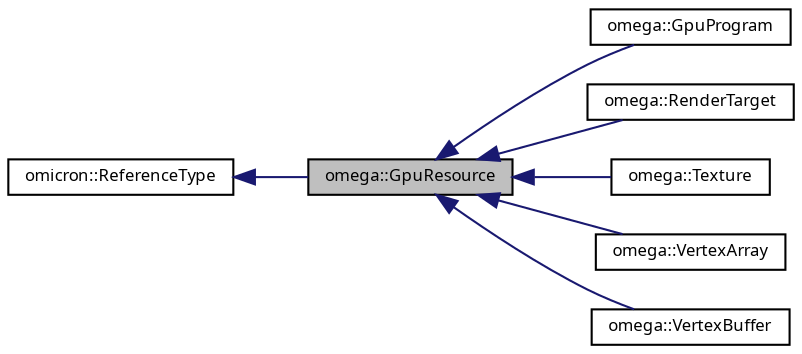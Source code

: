 digraph "omega::GpuResource"
{
  bgcolor="transparent";
  edge [fontname="FreeSans.ttf",fontsize="8",labelfontname="FreeSans.ttf",labelfontsize="8"];
  node [fontname="FreeSans.ttf",fontsize="8",shape=record];
  rankdir="LR";
  Node1 [label="omega::GpuResource",height=0.2,width=0.4,color="black", fillcolor="grey75", style="filled", fontcolor="black"];
  Node2 -> Node1 [dir="back",color="midnightblue",fontsize="8",style="solid",fontname="FreeSans.ttf"];
  Node2 [label="omicron::ReferenceType",height=0.2,width=0.4,color="black",URL="$classomicron_1_1_reference_type.html",tooltip="Implements a base class for reference-counted types. "];
  Node1 -> Node3 [dir="back",color="midnightblue",fontsize="8",style="solid",fontname="FreeSans.ttf"];
  Node3 [label="omega::GpuProgram",height=0.2,width=0.4,color="black",URL="$classomega_1_1_gpu_program.html"];
  Node1 -> Node4 [dir="back",color="midnightblue",fontsize="8",style="solid",fontname="FreeSans.ttf"];
  Node4 [label="omega::RenderTarget",height=0.2,width=0.4,color="black",URL="$classomega_1_1_render_target.html"];
  Node1 -> Node5 [dir="back",color="midnightblue",fontsize="8",style="solid",fontname="FreeSans.ttf"];
  Node5 [label="omega::Texture",height=0.2,width=0.4,color="black",URL="$classomega_1_1_texture.html"];
  Node1 -> Node6 [dir="back",color="midnightblue",fontsize="8",style="solid",fontname="FreeSans.ttf"];
  Node6 [label="omega::VertexArray",height=0.2,width=0.4,color="black",URL="$classomega_1_1_vertex_array.html",tooltip="A collection of vertex buffers forming a complete vertex stream. "];
  Node1 -> Node7 [dir="back",color="midnightblue",fontsize="8",style="solid",fontname="FreeSans.ttf"];
  Node7 [label="omega::VertexBuffer",height=0.2,width=0.4,color="black",URL="$classomega_1_1_vertex_buffer.html",tooltip="A buffer containing per-vertex data. "];
}
